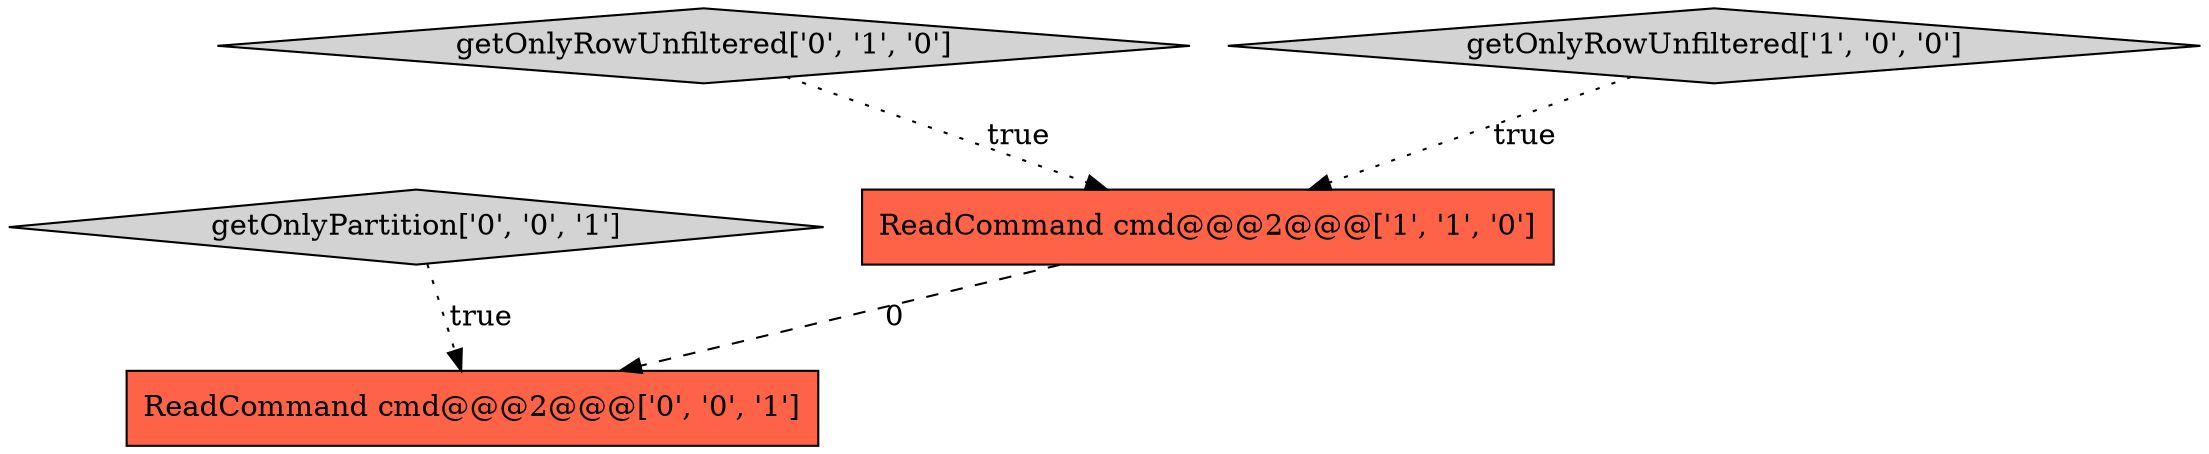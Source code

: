 digraph {
1 [style = filled, label = "ReadCommand cmd@@@2@@@['1', '1', '0']", fillcolor = tomato, shape = box image = "AAA0AAABBB1BBB"];
2 [style = filled, label = "getOnlyRowUnfiltered['0', '1', '0']", fillcolor = lightgray, shape = diamond image = "AAA0AAABBB2BBB"];
3 [style = filled, label = "ReadCommand cmd@@@2@@@['0', '0', '1']", fillcolor = tomato, shape = box image = "AAA0AAABBB3BBB"];
4 [style = filled, label = "getOnlyPartition['0', '0', '1']", fillcolor = lightgray, shape = diamond image = "AAA0AAABBB3BBB"];
0 [style = filled, label = "getOnlyRowUnfiltered['1', '0', '0']", fillcolor = lightgray, shape = diamond image = "AAA0AAABBB1BBB"];
1->3 [style = dashed, label="0"];
4->3 [style = dotted, label="true"];
2->1 [style = dotted, label="true"];
0->1 [style = dotted, label="true"];
}

